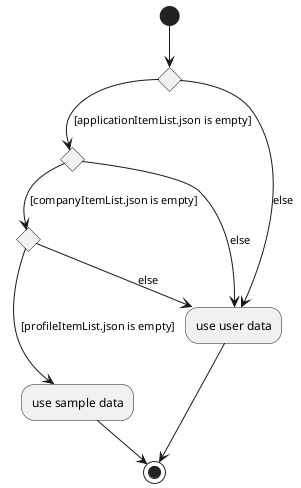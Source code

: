 @startuml
(*)  --> If "" then
    [[applicationItemList.json is empty&#93;] If "" then
        [[companyItemList.json is empty&#93;] If "" then
        ---> [[profileItemList.json is empty&#93;] "use sample data"
        -->(*)
        else
        --> [else] "use user data"
        Endif
    else
    --> [else] "use user data"
    Endif
else
--> [else] "use user data"
Endif
-->(*)
@enduml
